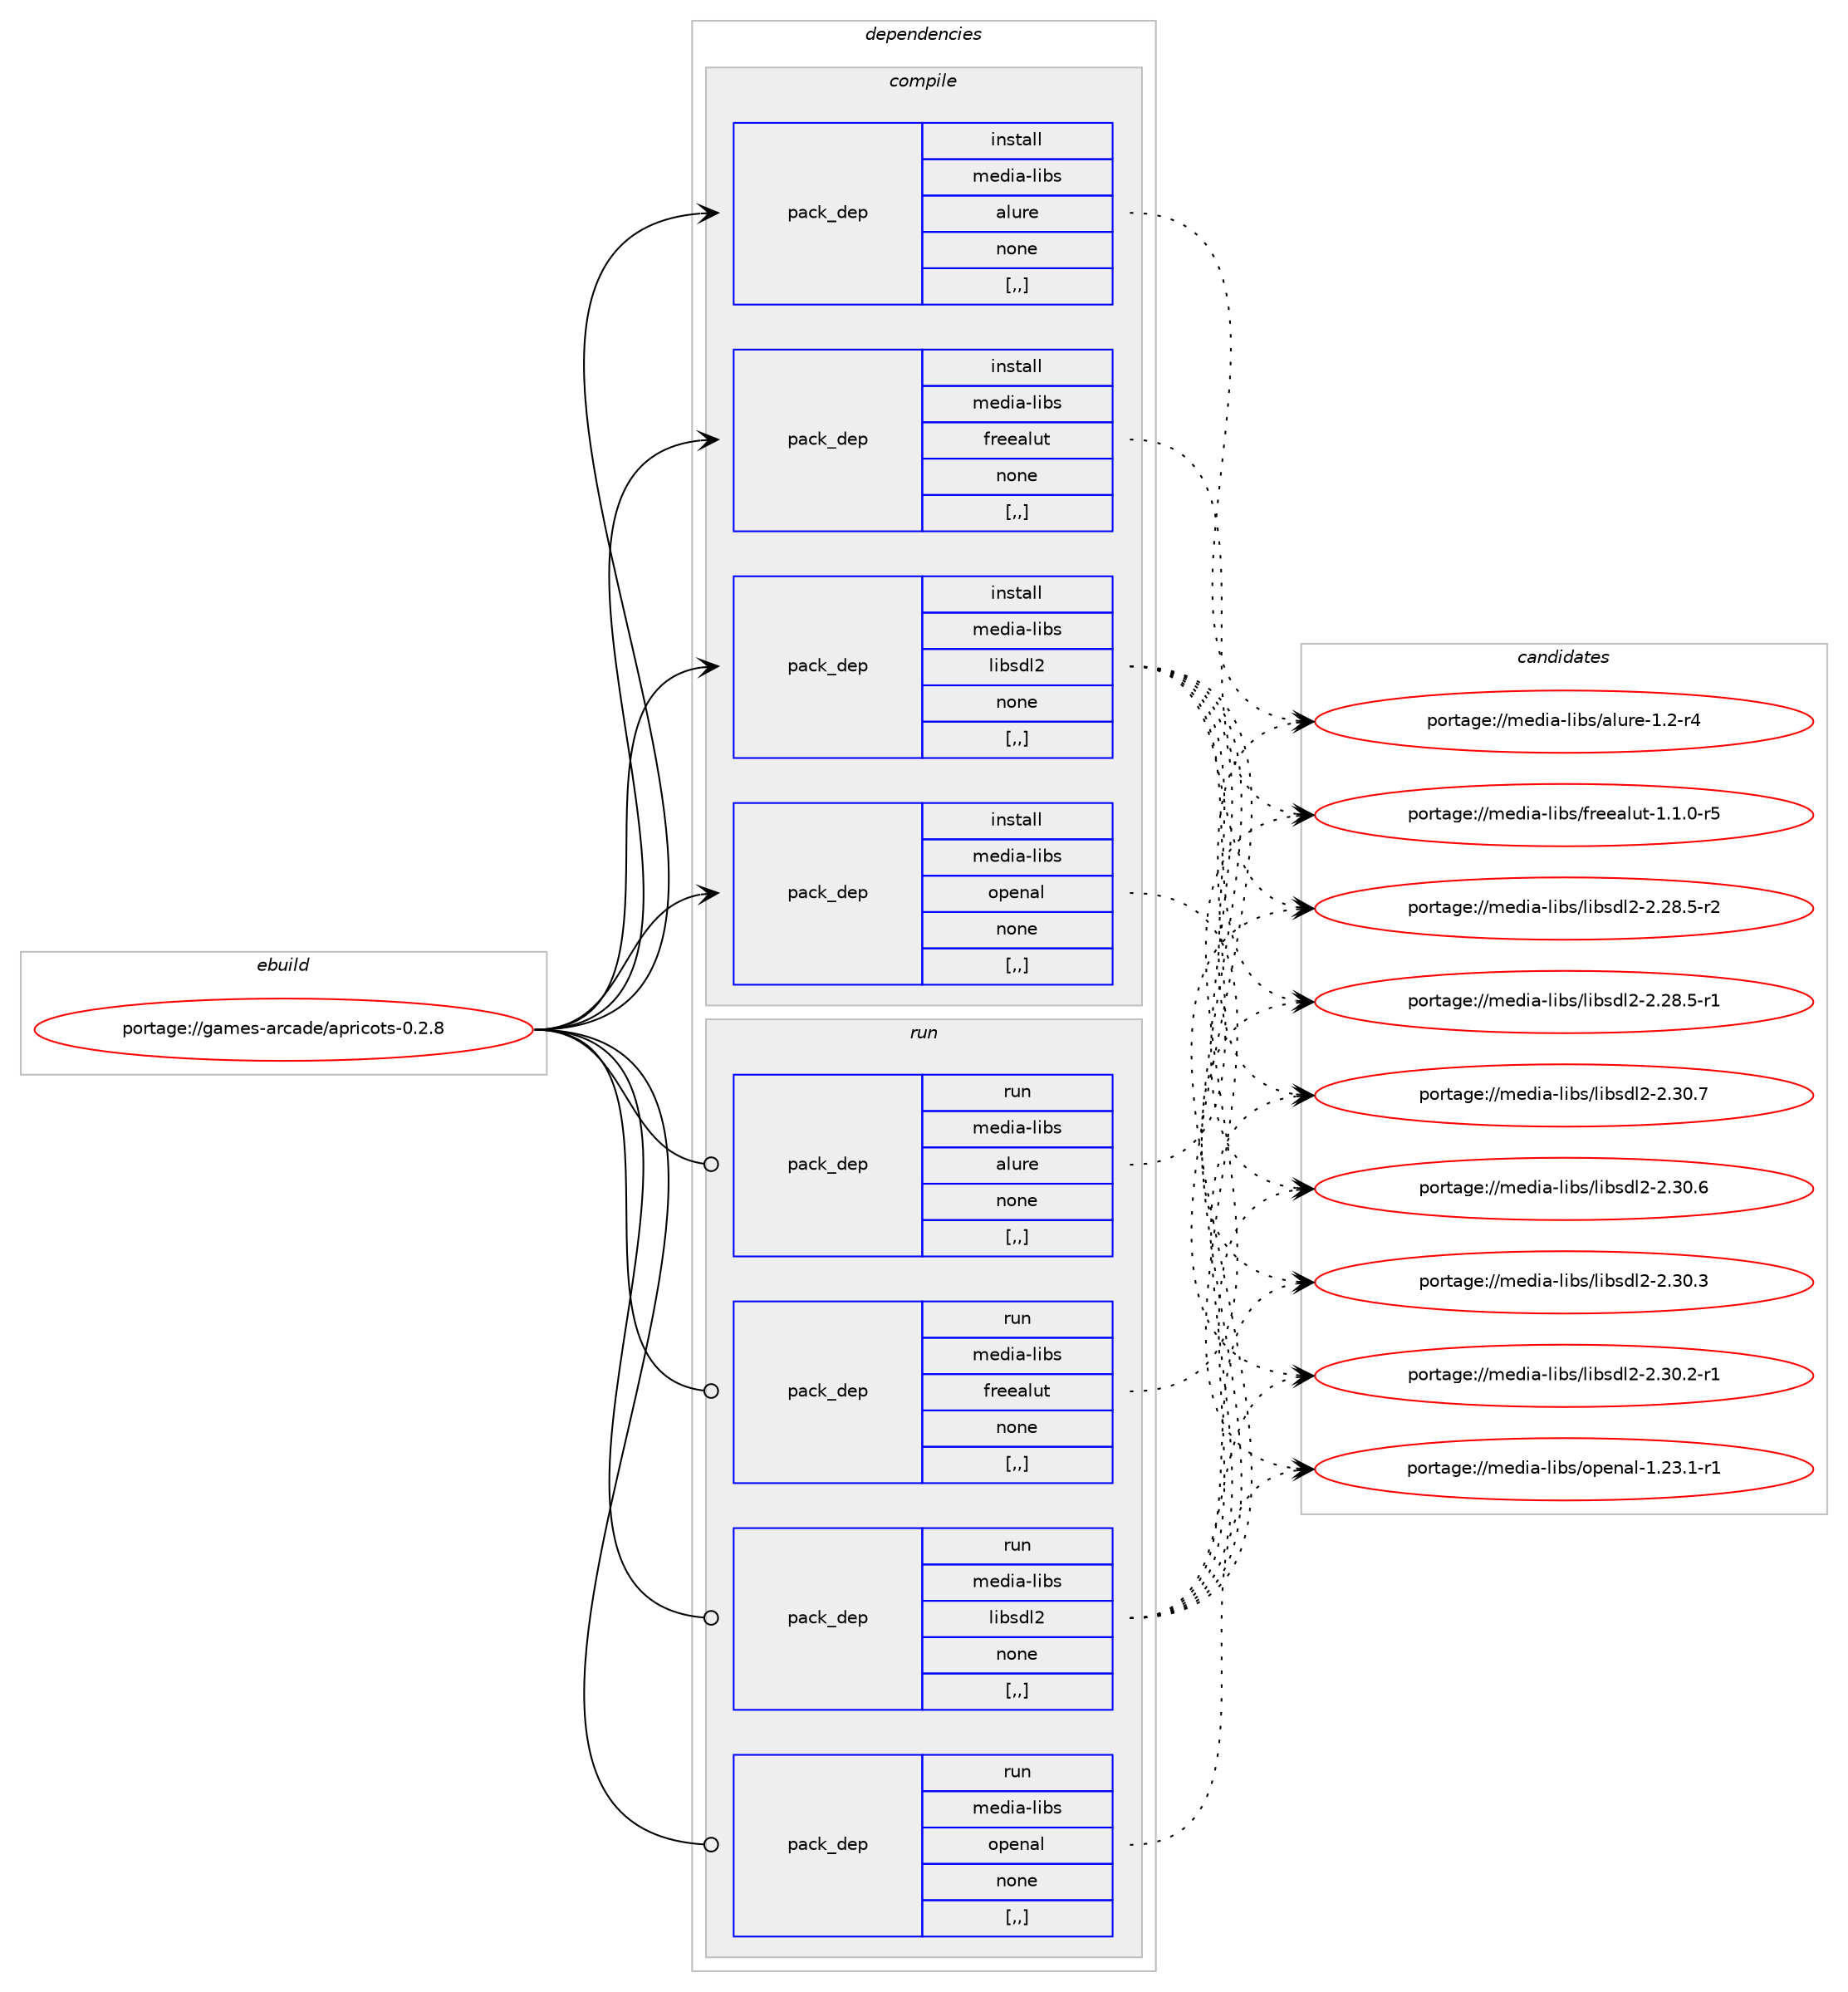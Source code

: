 digraph prolog {

# *************
# Graph options
# *************

newrank=true;
concentrate=true;
compound=true;
graph [rankdir=LR,fontname=Helvetica,fontsize=10,ranksep=1.5];#, ranksep=2.5, nodesep=0.2];
edge  [arrowhead=vee];
node  [fontname=Helvetica,fontsize=10];

# **********
# The ebuild
# **********

subgraph cluster_leftcol {
color=gray;
label=<<i>ebuild</i>>;
id [label="portage://games-arcade/apricots-0.2.8", color=red, width=4, href="../games-arcade/apricots-0.2.8.svg"];
}

# ****************
# The dependencies
# ****************

subgraph cluster_midcol {
color=gray;
label=<<i>dependencies</i>>;
subgraph cluster_compile {
fillcolor="#eeeeee";
style=filled;
label=<<i>compile</i>>;
subgraph pack522076 {
dependency721453 [label=<<TABLE BORDER="0" CELLBORDER="1" CELLSPACING="0" CELLPADDING="4" WIDTH="220"><TR><TD ROWSPAN="6" CELLPADDING="30">pack_dep</TD></TR><TR><TD WIDTH="110">install</TD></TR><TR><TD>media-libs</TD></TR><TR><TD>alure</TD></TR><TR><TD>none</TD></TR><TR><TD>[,,]</TD></TR></TABLE>>, shape=none, color=blue];
}
id:e -> dependency721453:w [weight=20,style="solid",arrowhead="vee"];
subgraph pack522077 {
dependency721454 [label=<<TABLE BORDER="0" CELLBORDER="1" CELLSPACING="0" CELLPADDING="4" WIDTH="220"><TR><TD ROWSPAN="6" CELLPADDING="30">pack_dep</TD></TR><TR><TD WIDTH="110">install</TD></TR><TR><TD>media-libs</TD></TR><TR><TD>freealut</TD></TR><TR><TD>none</TD></TR><TR><TD>[,,]</TD></TR></TABLE>>, shape=none, color=blue];
}
id:e -> dependency721454:w [weight=20,style="solid",arrowhead="vee"];
subgraph pack522078 {
dependency721455 [label=<<TABLE BORDER="0" CELLBORDER="1" CELLSPACING="0" CELLPADDING="4" WIDTH="220"><TR><TD ROWSPAN="6" CELLPADDING="30">pack_dep</TD></TR><TR><TD WIDTH="110">install</TD></TR><TR><TD>media-libs</TD></TR><TR><TD>libsdl2</TD></TR><TR><TD>none</TD></TR><TR><TD>[,,]</TD></TR></TABLE>>, shape=none, color=blue];
}
id:e -> dependency721455:w [weight=20,style="solid",arrowhead="vee"];
subgraph pack522079 {
dependency721456 [label=<<TABLE BORDER="0" CELLBORDER="1" CELLSPACING="0" CELLPADDING="4" WIDTH="220"><TR><TD ROWSPAN="6" CELLPADDING="30">pack_dep</TD></TR><TR><TD WIDTH="110">install</TD></TR><TR><TD>media-libs</TD></TR><TR><TD>openal</TD></TR><TR><TD>none</TD></TR><TR><TD>[,,]</TD></TR></TABLE>>, shape=none, color=blue];
}
id:e -> dependency721456:w [weight=20,style="solid",arrowhead="vee"];
}
subgraph cluster_compileandrun {
fillcolor="#eeeeee";
style=filled;
label=<<i>compile and run</i>>;
}
subgraph cluster_run {
fillcolor="#eeeeee";
style=filled;
label=<<i>run</i>>;
subgraph pack522080 {
dependency721457 [label=<<TABLE BORDER="0" CELLBORDER="1" CELLSPACING="0" CELLPADDING="4" WIDTH="220"><TR><TD ROWSPAN="6" CELLPADDING="30">pack_dep</TD></TR><TR><TD WIDTH="110">run</TD></TR><TR><TD>media-libs</TD></TR><TR><TD>alure</TD></TR><TR><TD>none</TD></TR><TR><TD>[,,]</TD></TR></TABLE>>, shape=none, color=blue];
}
id:e -> dependency721457:w [weight=20,style="solid",arrowhead="odot"];
subgraph pack522081 {
dependency721458 [label=<<TABLE BORDER="0" CELLBORDER="1" CELLSPACING="0" CELLPADDING="4" WIDTH="220"><TR><TD ROWSPAN="6" CELLPADDING="30">pack_dep</TD></TR><TR><TD WIDTH="110">run</TD></TR><TR><TD>media-libs</TD></TR><TR><TD>freealut</TD></TR><TR><TD>none</TD></TR><TR><TD>[,,]</TD></TR></TABLE>>, shape=none, color=blue];
}
id:e -> dependency721458:w [weight=20,style="solid",arrowhead="odot"];
subgraph pack522082 {
dependency721459 [label=<<TABLE BORDER="0" CELLBORDER="1" CELLSPACING="0" CELLPADDING="4" WIDTH="220"><TR><TD ROWSPAN="6" CELLPADDING="30">pack_dep</TD></TR><TR><TD WIDTH="110">run</TD></TR><TR><TD>media-libs</TD></TR><TR><TD>libsdl2</TD></TR><TR><TD>none</TD></TR><TR><TD>[,,]</TD></TR></TABLE>>, shape=none, color=blue];
}
id:e -> dependency721459:w [weight=20,style="solid",arrowhead="odot"];
subgraph pack522083 {
dependency721460 [label=<<TABLE BORDER="0" CELLBORDER="1" CELLSPACING="0" CELLPADDING="4" WIDTH="220"><TR><TD ROWSPAN="6" CELLPADDING="30">pack_dep</TD></TR><TR><TD WIDTH="110">run</TD></TR><TR><TD>media-libs</TD></TR><TR><TD>openal</TD></TR><TR><TD>none</TD></TR><TR><TD>[,,]</TD></TR></TABLE>>, shape=none, color=blue];
}
id:e -> dependency721460:w [weight=20,style="solid",arrowhead="odot"];
}
}

# **************
# The candidates
# **************

subgraph cluster_choices {
rank=same;
color=gray;
label=<<i>candidates</i>>;

subgraph choice522076 {
color=black;
nodesep=1;
choice1091011001059745108105981154797108117114101454946504511452 [label="portage://media-libs/alure-1.2-r4", color=red, width=4,href="../media-libs/alure-1.2-r4.svg"];
dependency721453:e -> choice1091011001059745108105981154797108117114101454946504511452:w [style=dotted,weight="100"];
}
subgraph choice522077 {
color=black;
nodesep=1;
choice10910110010597451081059811547102114101101971081171164549464946484511453 [label="portage://media-libs/freealut-1.1.0-r5", color=red, width=4,href="../media-libs/freealut-1.1.0-r5.svg"];
dependency721454:e -> choice10910110010597451081059811547102114101101971081171164549464946484511453:w [style=dotted,weight="100"];
}
subgraph choice522078 {
color=black;
nodesep=1;
choice10910110010597451081059811547108105981151001085045504651484655 [label="portage://media-libs/libsdl2-2.30.7", color=red, width=4,href="../media-libs/libsdl2-2.30.7.svg"];
choice10910110010597451081059811547108105981151001085045504651484654 [label="portage://media-libs/libsdl2-2.30.6", color=red, width=4,href="../media-libs/libsdl2-2.30.6.svg"];
choice10910110010597451081059811547108105981151001085045504651484651 [label="portage://media-libs/libsdl2-2.30.3", color=red, width=4,href="../media-libs/libsdl2-2.30.3.svg"];
choice109101100105974510810598115471081059811510010850455046514846504511449 [label="portage://media-libs/libsdl2-2.30.2-r1", color=red, width=4,href="../media-libs/libsdl2-2.30.2-r1.svg"];
choice109101100105974510810598115471081059811510010850455046505646534511450 [label="portage://media-libs/libsdl2-2.28.5-r2", color=red, width=4,href="../media-libs/libsdl2-2.28.5-r2.svg"];
choice109101100105974510810598115471081059811510010850455046505646534511449 [label="portage://media-libs/libsdl2-2.28.5-r1", color=red, width=4,href="../media-libs/libsdl2-2.28.5-r1.svg"];
dependency721455:e -> choice10910110010597451081059811547108105981151001085045504651484655:w [style=dotted,weight="100"];
dependency721455:e -> choice10910110010597451081059811547108105981151001085045504651484654:w [style=dotted,weight="100"];
dependency721455:e -> choice10910110010597451081059811547108105981151001085045504651484651:w [style=dotted,weight="100"];
dependency721455:e -> choice109101100105974510810598115471081059811510010850455046514846504511449:w [style=dotted,weight="100"];
dependency721455:e -> choice109101100105974510810598115471081059811510010850455046505646534511450:w [style=dotted,weight="100"];
dependency721455:e -> choice109101100105974510810598115471081059811510010850455046505646534511449:w [style=dotted,weight="100"];
}
subgraph choice522079 {
color=black;
nodesep=1;
choice1091011001059745108105981154711111210111097108454946505146494511449 [label="portage://media-libs/openal-1.23.1-r1", color=red, width=4,href="../media-libs/openal-1.23.1-r1.svg"];
dependency721456:e -> choice1091011001059745108105981154711111210111097108454946505146494511449:w [style=dotted,weight="100"];
}
subgraph choice522080 {
color=black;
nodesep=1;
choice1091011001059745108105981154797108117114101454946504511452 [label="portage://media-libs/alure-1.2-r4", color=red, width=4,href="../media-libs/alure-1.2-r4.svg"];
dependency721457:e -> choice1091011001059745108105981154797108117114101454946504511452:w [style=dotted,weight="100"];
}
subgraph choice522081 {
color=black;
nodesep=1;
choice10910110010597451081059811547102114101101971081171164549464946484511453 [label="portage://media-libs/freealut-1.1.0-r5", color=red, width=4,href="../media-libs/freealut-1.1.0-r5.svg"];
dependency721458:e -> choice10910110010597451081059811547102114101101971081171164549464946484511453:w [style=dotted,weight="100"];
}
subgraph choice522082 {
color=black;
nodesep=1;
choice10910110010597451081059811547108105981151001085045504651484655 [label="portage://media-libs/libsdl2-2.30.7", color=red, width=4,href="../media-libs/libsdl2-2.30.7.svg"];
choice10910110010597451081059811547108105981151001085045504651484654 [label="portage://media-libs/libsdl2-2.30.6", color=red, width=4,href="../media-libs/libsdl2-2.30.6.svg"];
choice10910110010597451081059811547108105981151001085045504651484651 [label="portage://media-libs/libsdl2-2.30.3", color=red, width=4,href="../media-libs/libsdl2-2.30.3.svg"];
choice109101100105974510810598115471081059811510010850455046514846504511449 [label="portage://media-libs/libsdl2-2.30.2-r1", color=red, width=4,href="../media-libs/libsdl2-2.30.2-r1.svg"];
choice109101100105974510810598115471081059811510010850455046505646534511450 [label="portage://media-libs/libsdl2-2.28.5-r2", color=red, width=4,href="../media-libs/libsdl2-2.28.5-r2.svg"];
choice109101100105974510810598115471081059811510010850455046505646534511449 [label="portage://media-libs/libsdl2-2.28.5-r1", color=red, width=4,href="../media-libs/libsdl2-2.28.5-r1.svg"];
dependency721459:e -> choice10910110010597451081059811547108105981151001085045504651484655:w [style=dotted,weight="100"];
dependency721459:e -> choice10910110010597451081059811547108105981151001085045504651484654:w [style=dotted,weight="100"];
dependency721459:e -> choice10910110010597451081059811547108105981151001085045504651484651:w [style=dotted,weight="100"];
dependency721459:e -> choice109101100105974510810598115471081059811510010850455046514846504511449:w [style=dotted,weight="100"];
dependency721459:e -> choice109101100105974510810598115471081059811510010850455046505646534511450:w [style=dotted,weight="100"];
dependency721459:e -> choice109101100105974510810598115471081059811510010850455046505646534511449:w [style=dotted,weight="100"];
}
subgraph choice522083 {
color=black;
nodesep=1;
choice1091011001059745108105981154711111210111097108454946505146494511449 [label="portage://media-libs/openal-1.23.1-r1", color=red, width=4,href="../media-libs/openal-1.23.1-r1.svg"];
dependency721460:e -> choice1091011001059745108105981154711111210111097108454946505146494511449:w [style=dotted,weight="100"];
}
}

}
